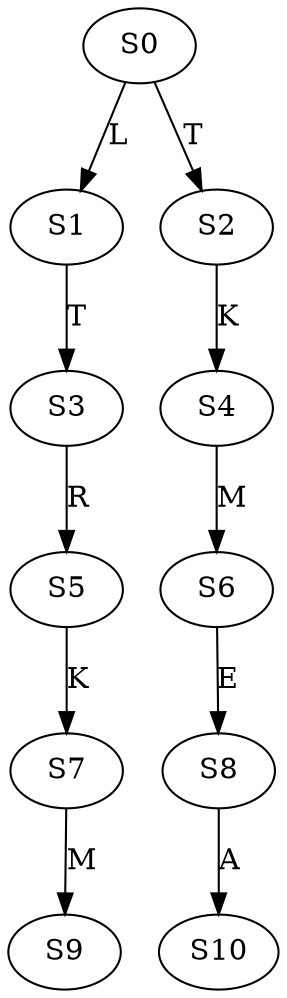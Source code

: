 strict digraph  {
	S0 -> S1 [ label = L ];
	S0 -> S2 [ label = T ];
	S1 -> S3 [ label = T ];
	S2 -> S4 [ label = K ];
	S3 -> S5 [ label = R ];
	S4 -> S6 [ label = M ];
	S5 -> S7 [ label = K ];
	S6 -> S8 [ label = E ];
	S7 -> S9 [ label = M ];
	S8 -> S10 [ label = A ];
}
